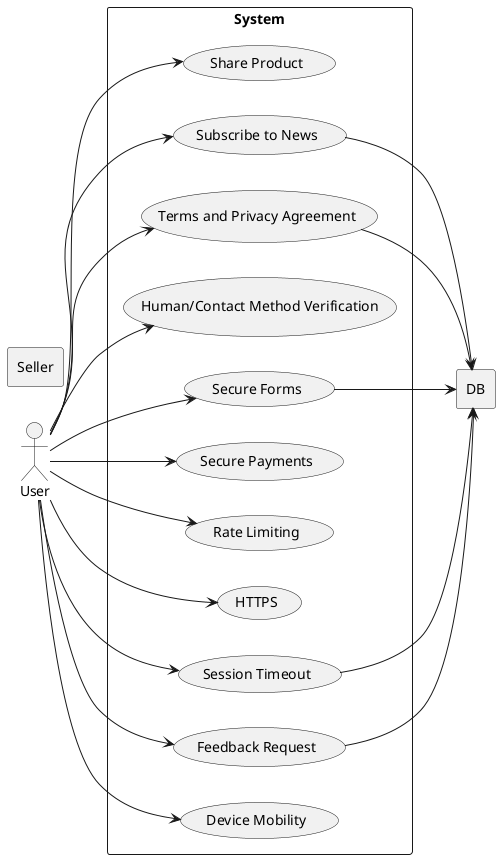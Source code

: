 @startuml US-28, US-31, US-32, US-33, US-34, US-35, US-36 US-38, US-39, US-40, US-41, US-42
left to right direction
actor User
actor DB
actor Seller

rectangle System {
  usecase "Share Product" as U1
  usecase "Subscribe to News" as U2
  usecase "Terms and Privacy Agreement" as U3
  usecase "Human/Contact Method Verification" as U4
  usecase "Secure Forms" as U5
  usecase "Secure Payments" as U6
  usecase "Rate Limiting" as U7
  usecase "HTTPS" as U8
  usecase "Session Timeout" as U9
  usecase "Feedback Request" as U10
  usecase "Device Mobility" as U11


  
  

}

rectangle DB {
   
}

rectangle Seller {
   
}

User --> U1
User --> U2
U2 --> DB
User --> U3
U3 --> DB
User --> U4

User --> U5
U5 --> DB
User --> U6

User --> U7
User --> U8
User --> U9
U9 --> DB
User --> U10
U10 --> DB
User --> U11



@enduml